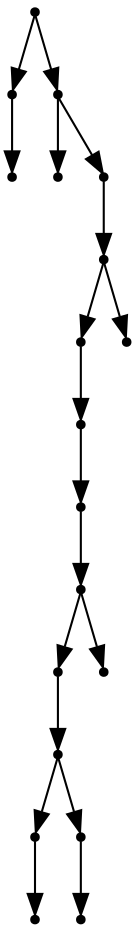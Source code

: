 digraph {
  18 [shape=point];
  1 [shape=point];
  0 [shape=point];
  17 [shape=point];
  2 [shape=point];
  16 [shape=point];
  15 [shape=point];
  13 [shape=point];
  12 [shape=point];
  11 [shape=point];
  10 [shape=point];
  8 [shape=point];
  7 [shape=point];
  4 [shape=point];
  3 [shape=point];
  6 [shape=point];
  5 [shape=point];
  9 [shape=point];
  14 [shape=point];
18 -> 1;
1 -> 0;
18 -> 17;
17 -> 2;
17 -> 16;
16 -> 15;
15 -> 13;
13 -> 12;
12 -> 11;
11 -> 10;
10 -> 8;
8 -> 7;
7 -> 4;
4 -> 3;
7 -> 6;
6 -> 5;
10 -> 9;
15 -> 14;
}
